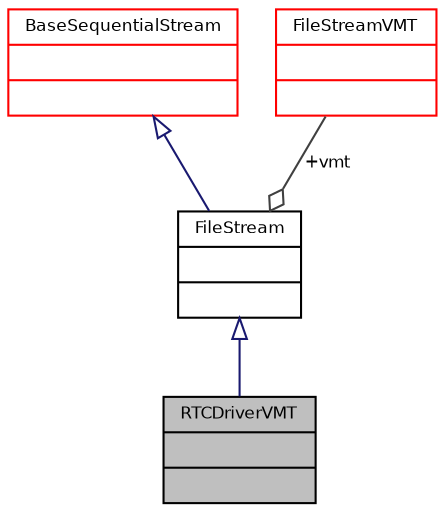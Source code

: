 digraph "RTCDriverVMT"
{
  bgcolor="transparent";
  edge [fontname="Helvetica",fontsize="8",labelfontname="Helvetica",labelfontsize="8"];
  node [fontname="Helvetica",fontsize="8",shape=record];
  Node4 [label="{RTCDriverVMT\n||}",height=0.2,width=0.4,color="black", fillcolor="grey75", style="filled", fontcolor="black"];
  Node5 -> Node4 [dir="back",color="midnightblue",fontsize="8",style="solid",arrowtail="onormal",fontname="Helvetica"];
  Node5 [label="{FileStream\n||}",height=0.2,width=0.4,color="black",URL="$struct_file_stream.html",tooltip="Base file stream class. "];
  Node6 -> Node5 [dir="back",color="midnightblue",fontsize="8",style="solid",arrowtail="onormal",fontname="Helvetica"];
  Node6 [label="{BaseSequentialStream\n||}",height=0.2,width=0.4,color="red",URL="$struct_base_sequential_stream.html",tooltip="Base stream class. "];
  Node10 -> Node5 [color="grey25",fontsize="8",style="solid",label=" +vmt" ,arrowhead="odiamond",fontname="Helvetica"];
  Node10 [label="{FileStreamVMT\n||}",height=0.2,width=0.4,color="red",URL="$struct_file_stream_v_m_t.html",tooltip="FileStream virtual methods table. "];
}
